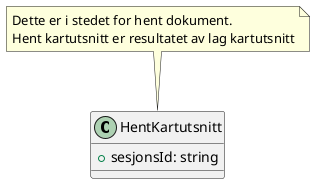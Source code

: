 @startuml

class HentKartutsnitt {
    +sesjonsId: string
}

note top of HentKartutsnitt : Dette er i stedet for hent dokument. \nHent kartutsnitt er resultatet av lag kartutsnitt

@enduml